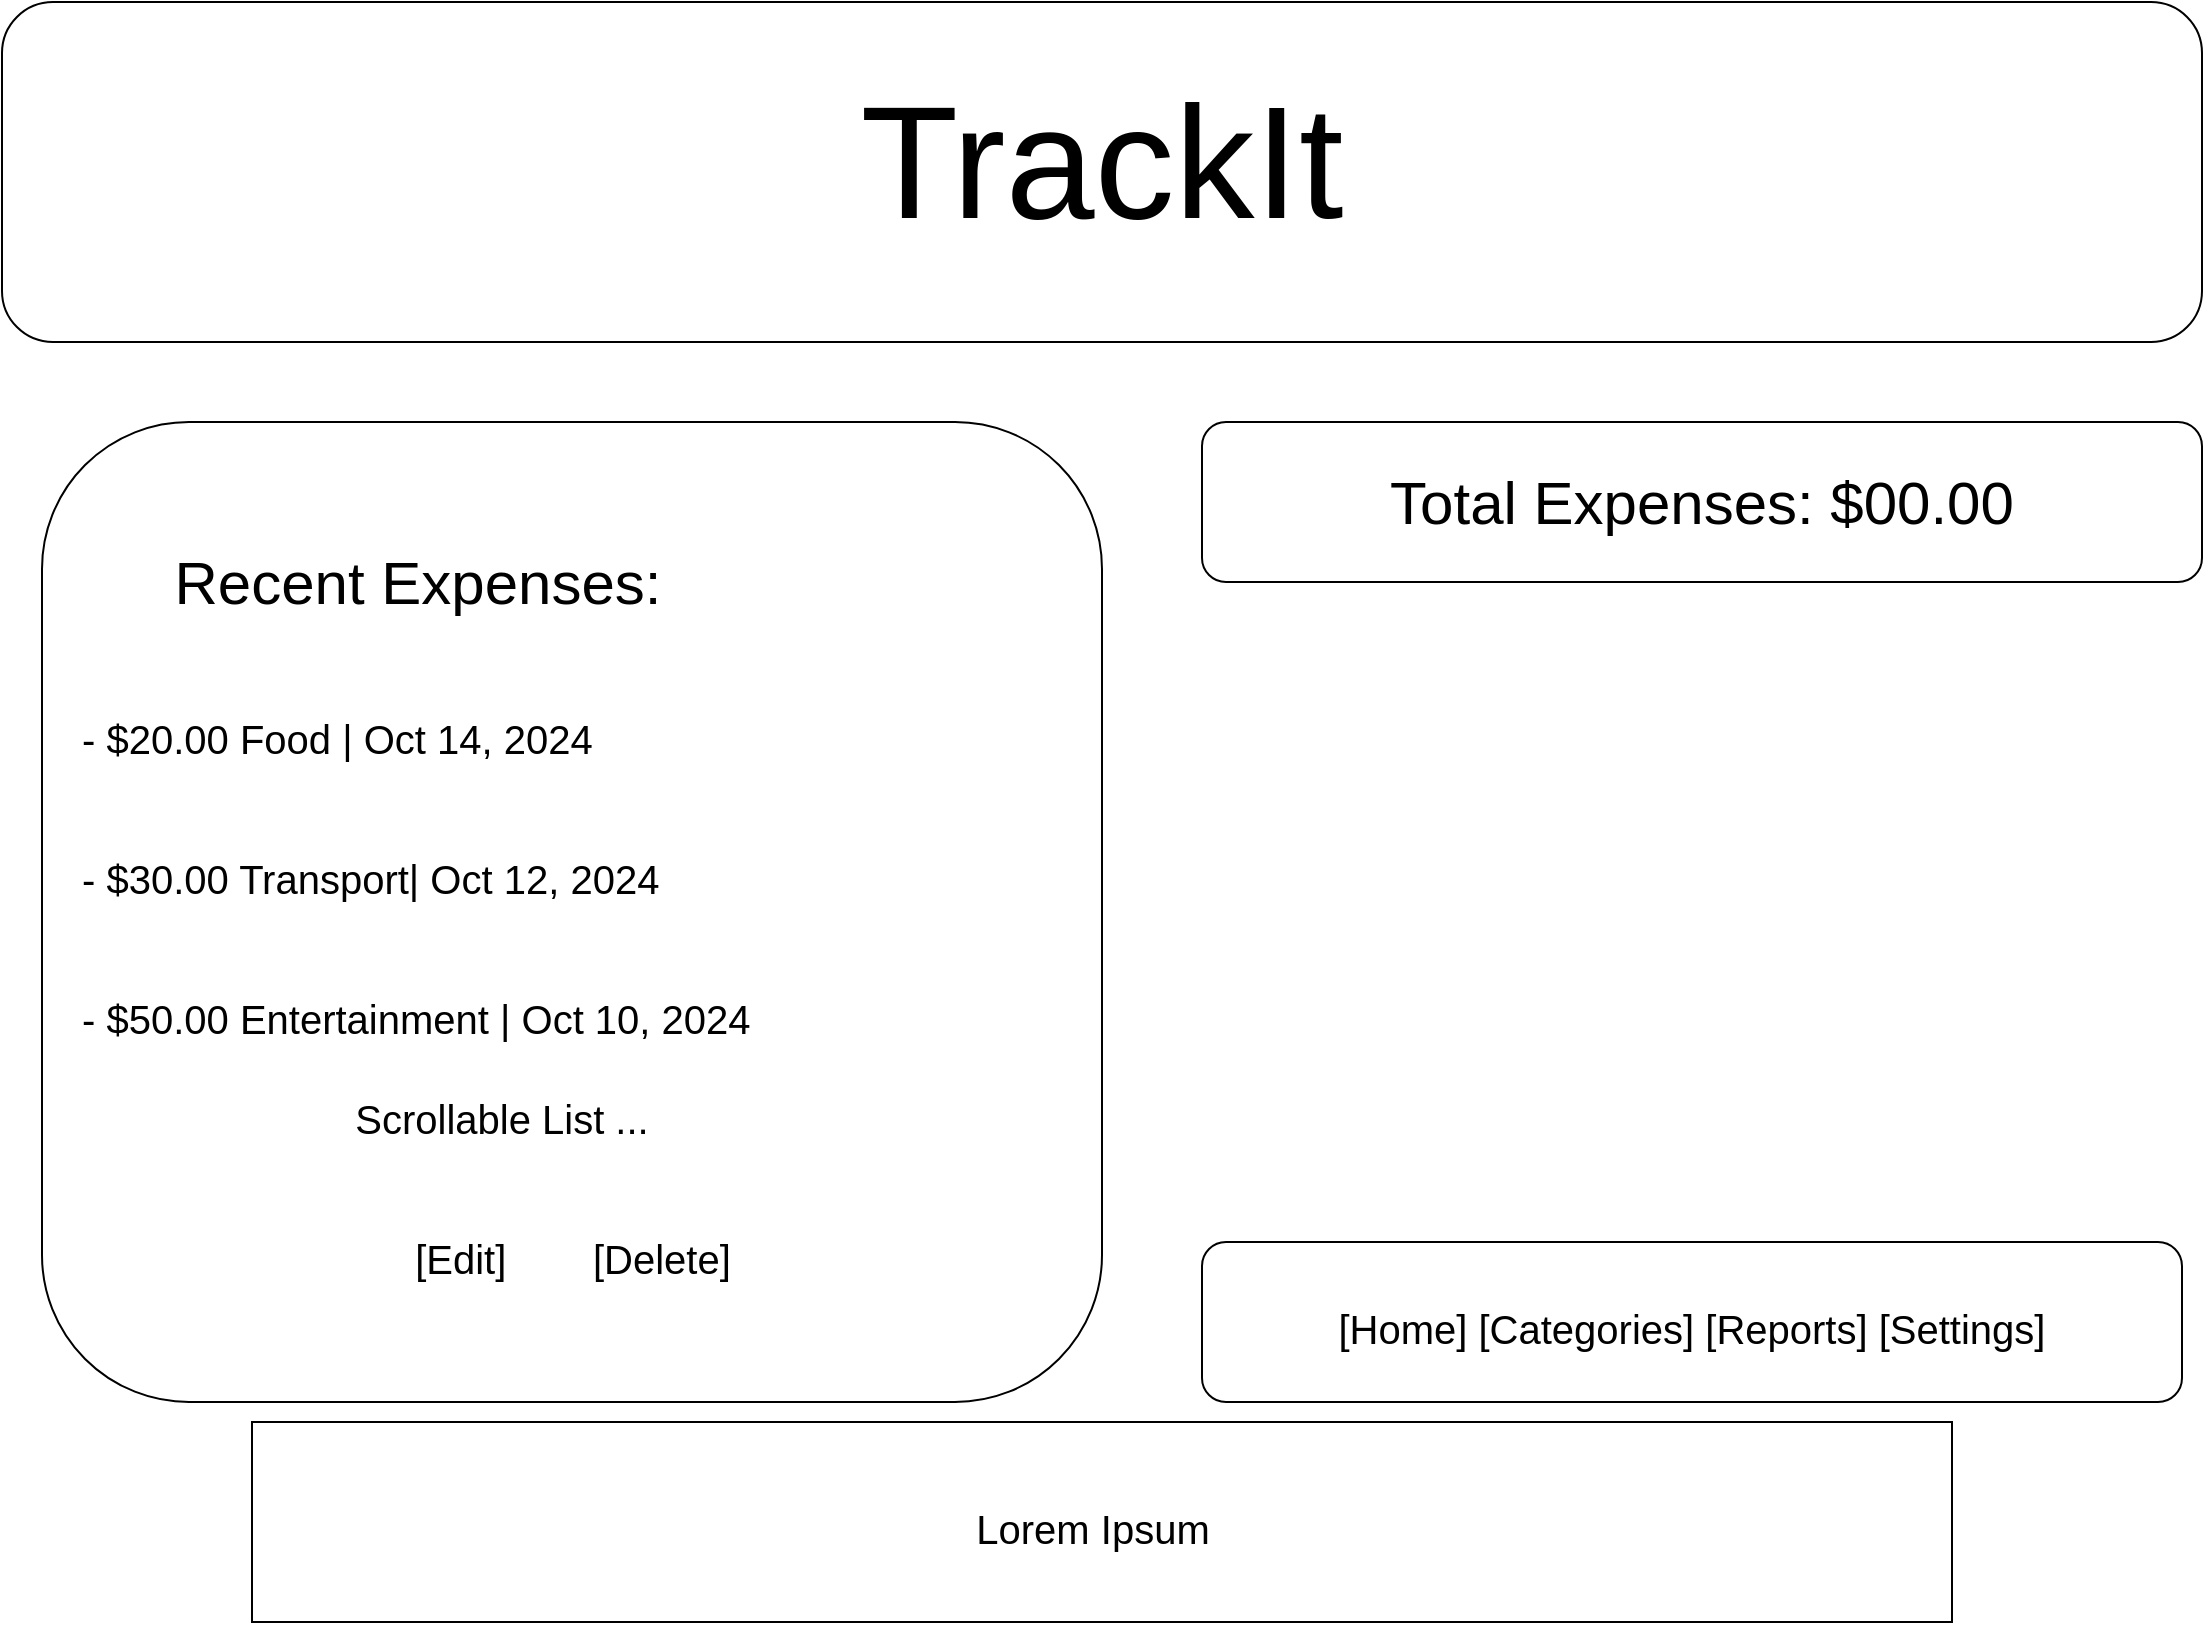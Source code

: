 <mxfile version="24.7.17">
  <diagram name="Page-1" id="jnImvubTWhWPUU3FPsi8">
    <mxGraphModel dx="2196" dy="1656" grid="1" gridSize="10" guides="1" tooltips="1" connect="1" arrows="1" fold="1" page="1" pageScale="1" pageWidth="1100" pageHeight="850" math="0" shadow="0">
      <root>
        <mxCell id="0" />
        <mxCell id="1" parent="0" />
        <mxCell id="iF5YQeZPFJIou9vprvAZ-1" value="" style="rounded=1;whiteSpace=wrap;html=1;" vertex="1" parent="1">
          <mxGeometry y="30" width="1100" height="170" as="geometry" />
        </mxCell>
        <mxCell id="iF5YQeZPFJIou9vprvAZ-2" value="" style="rounded=1;whiteSpace=wrap;html=1;" vertex="1" parent="1">
          <mxGeometry x="600" y="240" width="500" height="80" as="geometry" />
        </mxCell>
        <mxCell id="iF5YQeZPFJIou9vprvAZ-3" value="" style="rounded=1;whiteSpace=wrap;html=1;" vertex="1" parent="1">
          <mxGeometry x="20" y="240" width="530" height="490" as="geometry" />
        </mxCell>
        <mxCell id="iF5YQeZPFJIou9vprvAZ-4" value="" style="rounded=1;whiteSpace=wrap;html=1;" vertex="1" parent="1">
          <mxGeometry x="600" y="650" width="490" height="80" as="geometry" />
        </mxCell>
        <mxCell id="iF5YQeZPFJIou9vprvAZ-5" value="" style="rounded=0;whiteSpace=wrap;html=1;" vertex="1" parent="1">
          <mxGeometry x="125" y="740" width="850" height="100" as="geometry" />
        </mxCell>
        <mxCell id="iF5YQeZPFJIou9vprvAZ-6" value="&lt;font style=&quot;font-size: 80px;&quot;&gt;TrackIt&lt;/font&gt;" style="text;strokeColor=none;align=center;fillColor=none;html=1;verticalAlign=middle;whiteSpace=wrap;rounded=0;" vertex="1" parent="1">
          <mxGeometry x="10" y="80" width="1080" height="60" as="geometry" />
        </mxCell>
        <mxCell id="iF5YQeZPFJIou9vprvAZ-7" value="&lt;font style=&quot;font-size: 30px;&quot;&gt;Total Expenses: $00.00&lt;/font&gt;" style="text;strokeColor=none;align=center;fillColor=none;html=1;verticalAlign=middle;whiteSpace=wrap;rounded=0;fontSize=30;" vertex="1" parent="1">
          <mxGeometry x="610" y="250" width="480" height="60" as="geometry" />
        </mxCell>
        <mxCell id="iF5YQeZPFJIou9vprvAZ-8" value="&lt;font style=&quot;font-size: 30px;&quot;&gt;Recent Expenses:&lt;/font&gt;&lt;span style=&quot;color: rgba(0, 0, 0, 0); font-family: monospace; font-size: 0px; text-align: start; text-wrap: nowrap;&quot;&gt;%3CmxGraphModel%3E%3Croot%3E%3CmxCell%20id%3D%220%22%2F%3E%3CmxCell%20id%3D%221%22%20parent%3D%220%22%2F%3E%3CmxCell%20id%3D%222%22%20value%3D%22%26lt%3Bfont%20style%3D%26quot%3Bfont-size%3A%2030px%3B%26quot%3B%26gt%3BTotal%20Expenses%3A%20%2400.00%26lt%3B%2Ffont%26gt%3B%22%20style%3D%22text%3BstrokeColor%3Dnone%3Balign%3Dcenter%3BfillColor%3Dnone%3Bhtml%3D1%3BverticalAlign%3Dmiddle%3BwhiteSpace%3Dwrap%3Brounded%3D0%3BfontSize%3D30%3B%22%20vertex%3D%221%22%20parent%3D%221%22%3E%3CmxGeometry%20x%3D%22130%22%20y%3D%22250%22%20width%3D%22340%22%20height%3D%2260%22%20as%3D%22geometry%22%2F%3E%3C%2FmxCell%3E%3C%2Froot%3E%3C%2FmxGraphModel%3E&lt;/span&gt;" style="text;strokeColor=none;align=center;fillColor=none;html=1;verticalAlign=middle;whiteSpace=wrap;rounded=0;fontSize=30;" vertex="1" parent="1">
          <mxGeometry x="37.5" y="290" width="340" height="60" as="geometry" />
        </mxCell>
        <mxCell id="iF5YQeZPFJIou9vprvAZ-9" value="&lt;span style=&quot;font-size: 20px;&quot;&gt;- $20.00 Food | Oct 14, 2024&amp;nbsp;&lt;/span&gt;&lt;span style=&quot;color: rgba(0, 0, 0, 0); font-family: monospace; font-size: 0px; text-wrap: nowrap;&quot;&gt;%3CmxGraphModel%3E%3Croot%3E%3CmxCell%20id%3D%220%22%2F%3E%3CmxCell%20id%3D%221%22%20parent%3D%220%22%2F%3E%3CmxCell%20id%3D%222%22%20value%3D%22%26lt%3Bfont%20style%3D%26quot%3Bfont-size%3A%2030px%3B%26quot%3B%26gt%3BRecent%20Expenses%3A%26lt%3B%2Ffont%26gt%3B%26lt%3Bspan%20style%3D%26quot%3Bcolor%3A%20rgba(0%2C%200%2C%200%2C%200)%3B%20font-family%3A%20monospace%3B%20font-size%3A%200px%3B%20text-align%3A%20start%3B%20text-wrap%3A%20nowrap%3B%26quot%3B%26gt%3B%253CmxGraphModel%253E%253Croot%253E%253CmxCell%2520id%253D%25220%2522%252F%253E%253CmxCell%2520id%253D%25221%2522%2520parent%253D%25220%2522%252F%253E%253CmxCell%2520id%253D%25222%2522%2520value%253D%2522%2526lt%253Bfont%2520style%253D%2526quot%253Bfont-size%253A%252030px%253B%2526quot%253B%2526gt%253BTotal%2520Expenses%253A%2520%252400.00%2526lt%253B%252Ffont%2526gt%253B%2522%2520style%253D%2522text%253BstrokeColor%253Dnone%253Balign%253Dcenter%253BfillColor%253Dnone%253Bhtml%253D1%253BverticalAlign%253Dmiddle%253BwhiteSpace%253Dwrap%253Brounded%253D0%253BfontSize%253D30%253B%2522%2520vertex%253D%25221%2522%2520parent%253D%25221%2522%253E%253CmxGeometry%2520x%253D%2522130%2522%2520y%253D%2522250%2522%2520width%253D%2522340%2522%2520height%253D%252260%2522%2520as%253D%2522geometry%2522%252F%253E%253C%252FmxCell%253E%253C%252Froot%253E%253C%252FmxGraphModel%253E%26lt%3B%2Fspan%26gt%3B%22%20style%3D%22text%3BstrokeColor%3Dnone%3Balign%3Dcenter%3BfillColor%3Dnone%3Bhtml%3D1%3BverticalAlign%3Dmiddle%3BwhiteSpace%3Dwrap%3Brounded%3D0%3BfontSize%3D30%3B%22%20vertex%3D%221%22%20parent%3D%221%22%3E%3CmxGeometry%20x%3D%2285%22%20y%3D%22400%22%20width%3D%22340%22%20height%3D%2260%22%20as%3D%22geometry%22%2F%3E%3C%2FmxCell%3E%3C%2Froot%3E%3C%2FmxGraphModel%3E&lt;/span&gt;" style="text;strokeColor=none;align=left;fillColor=none;html=1;verticalAlign=middle;whiteSpace=wrap;rounded=0;fontSize=30;" vertex="1" parent="1">
          <mxGeometry x="37.5" y="360" width="495" height="70" as="geometry" />
        </mxCell>
        <mxCell id="iF5YQeZPFJIou9vprvAZ-10" value="&lt;span style=&quot;font-size: 20px;&quot;&gt;- $30.00 Transport| Oct 12, 2024&lt;/span&gt;&lt;span style=&quot;color: rgba(0, 0, 0, 0); font-family: monospace; font-size: 0px; text-wrap: nowrap;&quot;&gt;%3CmxGraphModel%3E%3Croot%3E%3CmxCell%20id%3D%220%22%2F%3E%3CmxCell%20id%3D%221%22%20parent%3D%220%22%2F%3E%3CmxCell%20id%3D%222%22%20value%3D%22%26lt%3Bfont%20style%3D%26quot%3Bfont-size%3A%2030px%3B%26quot%3B%26gt%3BRecent%20Expenses%3A%26lt%3B%2Ffont%26gt%3B%26lt%3Bspan%20style%3D%26quot%3Bcolor%3A%20rgba(0%2C%200%2C%200%2C%200)%3B%20font-family%3A%20monospace%3B%20font-size%3A%200px%3B%20text-align%3A%20start%3B%20text-wrap%3A%20nowrap%3B%26quot%3B%26gt%3B%253CmxGraphModel%253E%253Croot%253E%253CmxCell%2520id%253D%25220%2522%252F%253E%253CmxCell%2520id%253D%25221%2522%2520parent%253D%25220%2522%252F%253E%253CmxCell%2520id%253D%25222%2522%2520value%253D%2522%2526lt%253Bfont%2520style%253D%2526quot%253Bfont-size%253A%252030px%253B%2526quot%253B%2526gt%253BTotal%2520Expenses%253A%2520%252400.00%2526lt%253B%252Ffont%2526gt%253B%2522%2520style%253D%2522text%253BstrokeColor%253Dnone%253Balign%253Dcenter%253BfillColor%253Dnone%253Bhtml%253D1%253BverticalAlign%253Dmiddle%253BwhiteSpace%253Dwrap%253Brounded%253D0%253BfontSize%253D30%253B%2522%2520vertex%253D%25221%2522%2520parent%253D%25221%2522%253E%253CmxGeometry%2520x%253D%2522130%2522%2520y%253D%2522250%2522%2520width%253D%2522340%2522%2520height%253D%252260%2522%2520as%253D%2522geometry%2522%252F%253E%253C%252FmxCell%253E%253C%252Froot%253E%253C%252FmxGraphModel%253E%26lt%3B%2Fspan%26gt%3B%22%20style%3D%22text%3BstrokeColor%3Dnone%3Balign%3Dcenter%3BfillColor%3Dnone%3Bhtml%3D1%3BverticalAlign%3Dmiddle%3BwhiteSpace%3Dwrap%3Brounded%3D0%3BfontSize%3D30%3B%22%20vertex%3D%221%22%20parent%3D%221%22%3E%3CmxGeometry%20x%3D%2285%22%20y%3D%22400%22%20width%3D%22340%22%20height%3D%2260%22%20as%3D%22geometry%22%2F%3E%3C%2FmxCell%3E%3C%2Froot%3E%3C%2FmxGraphModel%3E&lt;/span&gt;" style="text;strokeColor=none;align=left;fillColor=none;html=1;verticalAlign=middle;whiteSpace=wrap;rounded=0;fontSize=30;" vertex="1" parent="1">
          <mxGeometry x="37.5" y="430" width="495" height="70" as="geometry" />
        </mxCell>
        <mxCell id="iF5YQeZPFJIou9vprvAZ-11" value="&lt;span style=&quot;font-size: 20px;&quot;&gt;- $50.00 Entertainment | Oct 10, 2024&lt;/span&gt;&lt;span style=&quot;color: rgba(0, 0, 0, 0); font-family: monospace; font-size: 0px; text-wrap: nowrap;&quot;&gt;%3CmxGraphModel%3E%3Croot%3E%3CmxCell%20id%3D%220%22%2F%3E%3CmxCell%20id%3D%221%22%20parent%3D%220%22%2F%3E%3CmxCell%20id%3D%222%22%20value%3D%22%26lt%3Bfont%20style%3D%26quot%3Bfont-size%3A%2030px%3B%26quot%3B%26gt%3BRecent%20Expenses%3A%26lt%3B%2Ffont%26gt%3B%26lt%3Bspan%20style%3D%26quot%3Bcolor%3A%20rgba(0%2C%200%2C%200%2C%200)%3B%20font-family%3A%20monospace%3B%20font-size%3A%200px%3B%20text-align%3A%20start%3B%20text-wrap%3A%20nowrap%3B%26quot%3B%26gt%3B%253CmxGraphModel%253E%253Croot%253E%253CmxCell%2520id%253D%25220%2522%252F%253E%253CmxCell%2520id%253D%25221%2522%2520parent%253D%25220%2522%252F%253E%253CmxCell%2520id%253D%25222%2522%2520value%253D%2522%2526lt%253Bfont%2520style%253D%2526quot%253Bfont-size%253A%252030px%253B%2526quot%253B%2526gt%253BTotal%2520Expenses%253A%2520%252400.00%2526lt%253B%252Ffont%2526gt%253B%2522%2520style%253D%2522text%253BstrokeColor%253Dnone%253Balign%253Dcenter%253BfillColor%253Dnone%253Bhtml%253D1%253BverticalAlign%253Dmiddle%253BwhiteSpace%253Dwrap%253Brounded%253D0%253BfontSize%253D30%253B%2522%2520vertex%253D%25221%2522%2520parent%253D%25221%2522%253E%253CmxGeometry%2520x%253D%2522130%2522%2520y%253D%2522250%2522%2520width%253D%2522340%2522%2520height%253D%252260%2522%2520as%253D%2522geometry%2522%252F%253E%253C%252FmxCell%253E%253C%252Froot%253E%253C%252FmxGraphModel%253E%26lt%3B%2Fspan%26gt%3B%22%20style%3D%22text%3BstrokeColor%3Dnone%3Balign%3Dcenter%3BfillColor%3Dnone%3Bhtml%3D1%3BverticalAlign%3Dmiddle%3BwhiteSpace%3Dwrap%3Brounded%3D0%3BfontSize%3D30%3B%22%20vertex%3D%221%22%20parent%3D%221%22%3E%3CmxGeometry%20x%3D%2285%22%20y%3D%22400%22%20width%3D%22340%22%20height%3D%2260%22%20as%3D%22geometry%22%2F%3E%3C%2FmxCell%3E%3C%2Froot%3E%3C%2FmxGraphModel%3E&lt;/span&gt;" style="text;strokeColor=none;align=left;fillColor=none;html=1;verticalAlign=middle;whiteSpace=wrap;rounded=0;fontSize=30;" vertex="1" parent="1">
          <mxGeometry x="37.5" y="500" width="495" height="70" as="geometry" />
        </mxCell>
        <mxCell id="iF5YQeZPFJIou9vprvAZ-12" value="&lt;span style=&quot;font-size: 20px;&quot;&gt;[Edit]&lt;span style=&quot;white-space: pre;&quot;&gt;&#x9;&lt;/span&gt;[Delete]&lt;/span&gt;" style="text;strokeColor=none;align=center;fillColor=none;html=1;verticalAlign=middle;whiteSpace=wrap;rounded=0;fontSize=30;" vertex="1" parent="1">
          <mxGeometry x="37.5" y="620" width="495" height="70" as="geometry" />
        </mxCell>
        <mxCell id="iF5YQeZPFJIou9vprvAZ-13" value="&lt;span style=&quot;font-size: 20px;&quot;&gt;[Home] [Categories]&amp;nbsp;&lt;/span&gt;&lt;span style=&quot;font-size: 20px;&quot;&gt;[Reports]&amp;nbsp;&lt;/span&gt;&lt;span style=&quot;font-size: 20px;&quot;&gt;[Settings]&lt;/span&gt;" style="text;strokeColor=none;align=center;fillColor=none;html=1;verticalAlign=middle;whiteSpace=wrap;rounded=0;fontSize=30;" vertex="1" parent="1">
          <mxGeometry x="610" y="655" width="470" height="70" as="geometry" />
        </mxCell>
        <mxCell id="iF5YQeZPFJIou9vprvAZ-14" value="&lt;span style=&quot;font-size: 20px;&quot;&gt;Lorem Ipsum&lt;/span&gt;" style="text;strokeColor=none;align=center;fillColor=none;html=1;verticalAlign=middle;whiteSpace=wrap;rounded=0;fontSize=30;" vertex="1" parent="1">
          <mxGeometry x="297.5" y="755" width="495" height="70" as="geometry" />
        </mxCell>
        <mxCell id="iF5YQeZPFJIou9vprvAZ-15" value="&lt;span style=&quot;font-size: 20px;&quot;&gt;Scrollable List ...&lt;/span&gt;" style="text;strokeColor=none;align=center;fillColor=none;html=1;verticalAlign=middle;whiteSpace=wrap;rounded=0;fontSize=30;" vertex="1" parent="1">
          <mxGeometry x="110" y="550" width="280" height="70" as="geometry" />
        </mxCell>
      </root>
    </mxGraphModel>
  </diagram>
</mxfile>
